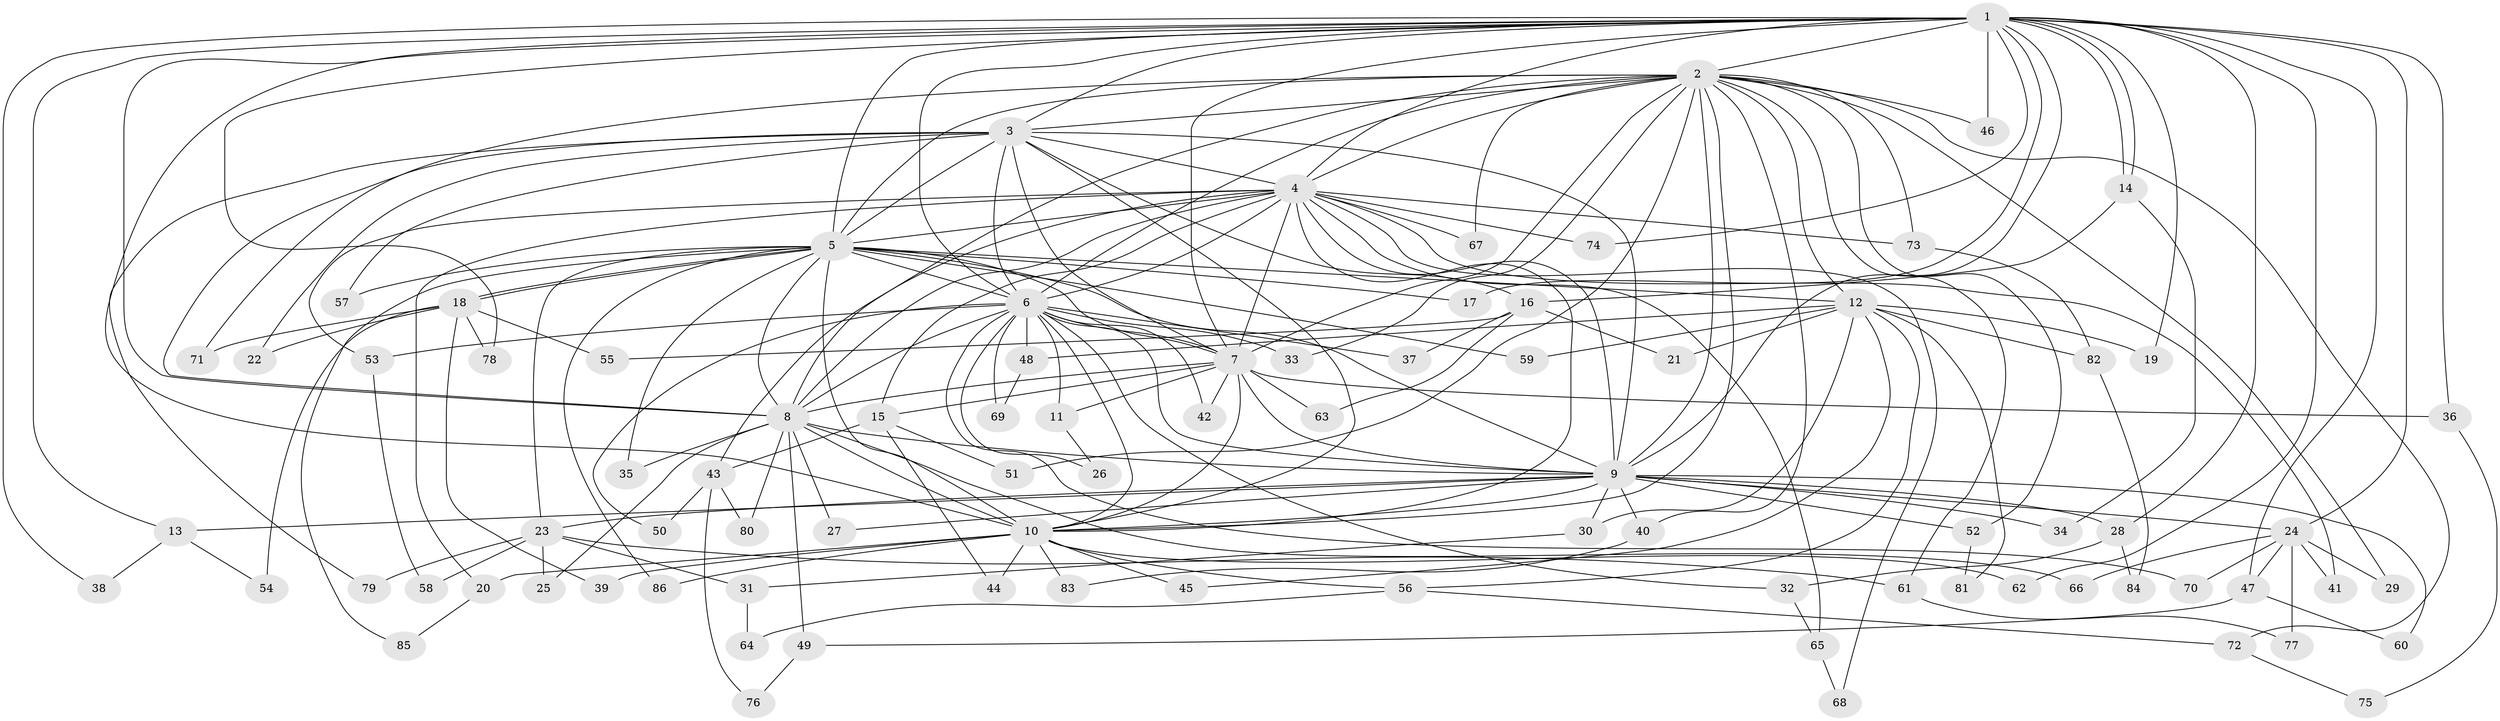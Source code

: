 // Generated by graph-tools (version 1.1) at 2025/35/03/09/25 02:35:12]
// undirected, 86 vertices, 197 edges
graph export_dot {
graph [start="1"]
  node [color=gray90,style=filled];
  1;
  2;
  3;
  4;
  5;
  6;
  7;
  8;
  9;
  10;
  11;
  12;
  13;
  14;
  15;
  16;
  17;
  18;
  19;
  20;
  21;
  22;
  23;
  24;
  25;
  26;
  27;
  28;
  29;
  30;
  31;
  32;
  33;
  34;
  35;
  36;
  37;
  38;
  39;
  40;
  41;
  42;
  43;
  44;
  45;
  46;
  47;
  48;
  49;
  50;
  51;
  52;
  53;
  54;
  55;
  56;
  57;
  58;
  59;
  60;
  61;
  62;
  63;
  64;
  65;
  66;
  67;
  68;
  69;
  70;
  71;
  72;
  73;
  74;
  75;
  76;
  77;
  78;
  79;
  80;
  81;
  82;
  83;
  84;
  85;
  86;
  1 -- 2;
  1 -- 3;
  1 -- 4;
  1 -- 5;
  1 -- 6;
  1 -- 7;
  1 -- 8;
  1 -- 9;
  1 -- 10;
  1 -- 13;
  1 -- 14;
  1 -- 14;
  1 -- 17;
  1 -- 19;
  1 -- 24;
  1 -- 28;
  1 -- 36;
  1 -- 38;
  1 -- 46;
  1 -- 47;
  1 -- 62;
  1 -- 74;
  1 -- 78;
  2 -- 3;
  2 -- 4;
  2 -- 5;
  2 -- 6;
  2 -- 7;
  2 -- 8;
  2 -- 9;
  2 -- 10;
  2 -- 12;
  2 -- 29;
  2 -- 33;
  2 -- 40;
  2 -- 46;
  2 -- 51;
  2 -- 52;
  2 -- 61;
  2 -- 67;
  2 -- 71;
  2 -- 72;
  2 -- 73;
  3 -- 4;
  3 -- 5;
  3 -- 6;
  3 -- 7;
  3 -- 8;
  3 -- 9;
  3 -- 10;
  3 -- 16;
  3 -- 22;
  3 -- 57;
  3 -- 79;
  4 -- 5;
  4 -- 6;
  4 -- 7;
  4 -- 8;
  4 -- 9;
  4 -- 10;
  4 -- 15;
  4 -- 20;
  4 -- 41;
  4 -- 43;
  4 -- 53;
  4 -- 65;
  4 -- 67;
  4 -- 68;
  4 -- 73;
  4 -- 74;
  5 -- 6;
  5 -- 7;
  5 -- 8;
  5 -- 9;
  5 -- 10;
  5 -- 12;
  5 -- 17;
  5 -- 18;
  5 -- 18;
  5 -- 23;
  5 -- 35;
  5 -- 57;
  5 -- 59;
  5 -- 85;
  5 -- 86;
  6 -- 7;
  6 -- 8;
  6 -- 9;
  6 -- 10;
  6 -- 11;
  6 -- 26;
  6 -- 32;
  6 -- 33;
  6 -- 37;
  6 -- 42;
  6 -- 48;
  6 -- 50;
  6 -- 53;
  6 -- 69;
  6 -- 70;
  7 -- 8;
  7 -- 9;
  7 -- 10;
  7 -- 11;
  7 -- 15;
  7 -- 36;
  7 -- 42;
  7 -- 63;
  8 -- 9;
  8 -- 10;
  8 -- 25;
  8 -- 27;
  8 -- 35;
  8 -- 49;
  8 -- 66;
  8 -- 80;
  9 -- 10;
  9 -- 13;
  9 -- 23;
  9 -- 24;
  9 -- 27;
  9 -- 28;
  9 -- 30;
  9 -- 34;
  9 -- 40;
  9 -- 52;
  9 -- 60;
  10 -- 20;
  10 -- 39;
  10 -- 44;
  10 -- 45;
  10 -- 56;
  10 -- 62;
  10 -- 83;
  10 -- 86;
  11 -- 26;
  12 -- 19;
  12 -- 21;
  12 -- 30;
  12 -- 45;
  12 -- 48;
  12 -- 56;
  12 -- 59;
  12 -- 81;
  12 -- 82;
  13 -- 38;
  13 -- 54;
  14 -- 16;
  14 -- 34;
  15 -- 43;
  15 -- 44;
  15 -- 51;
  16 -- 21;
  16 -- 37;
  16 -- 55;
  16 -- 63;
  18 -- 22;
  18 -- 39;
  18 -- 54;
  18 -- 55;
  18 -- 71;
  18 -- 78;
  20 -- 85;
  23 -- 25;
  23 -- 31;
  23 -- 58;
  23 -- 61;
  23 -- 79;
  24 -- 29;
  24 -- 41;
  24 -- 47;
  24 -- 66;
  24 -- 70;
  24 -- 77;
  28 -- 32;
  28 -- 84;
  30 -- 31;
  31 -- 64;
  32 -- 65;
  36 -- 75;
  40 -- 83;
  43 -- 50;
  43 -- 76;
  43 -- 80;
  47 -- 49;
  47 -- 60;
  48 -- 69;
  49 -- 76;
  52 -- 81;
  53 -- 58;
  56 -- 64;
  56 -- 72;
  61 -- 77;
  65 -- 68;
  72 -- 75;
  73 -- 82;
  82 -- 84;
}

